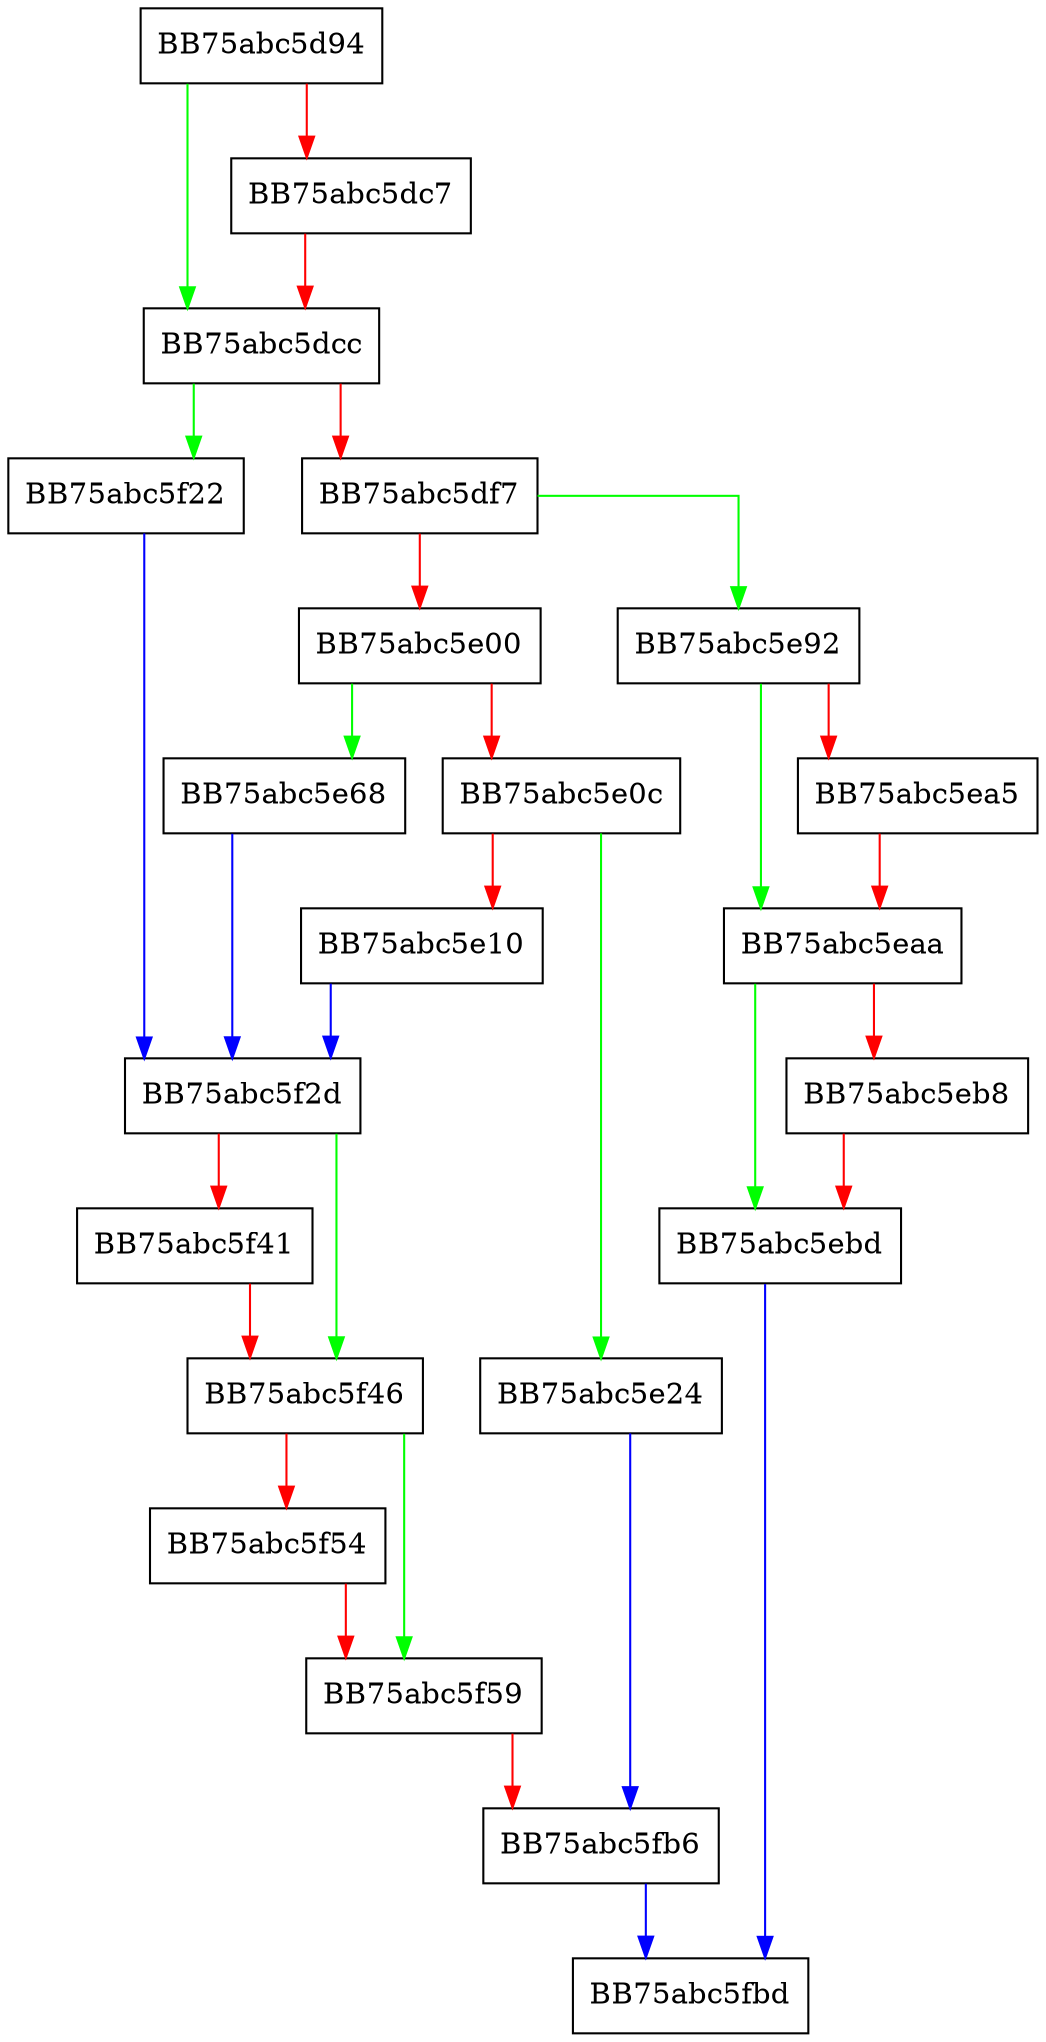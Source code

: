 digraph getop_ptr_MR {
  node [shape="box"];
  graph [splines=ortho];
  BB75abc5d94 -> BB75abc5dcc [color="green"];
  BB75abc5d94 -> BB75abc5dc7 [color="red"];
  BB75abc5dc7 -> BB75abc5dcc [color="red"];
  BB75abc5dcc -> BB75abc5f22 [color="green"];
  BB75abc5dcc -> BB75abc5df7 [color="red"];
  BB75abc5df7 -> BB75abc5e92 [color="green"];
  BB75abc5df7 -> BB75abc5e00 [color="red"];
  BB75abc5e00 -> BB75abc5e68 [color="green"];
  BB75abc5e00 -> BB75abc5e0c [color="red"];
  BB75abc5e0c -> BB75abc5e24 [color="green"];
  BB75abc5e0c -> BB75abc5e10 [color="red"];
  BB75abc5e10 -> BB75abc5f2d [color="blue"];
  BB75abc5e24 -> BB75abc5fb6 [color="blue"];
  BB75abc5e68 -> BB75abc5f2d [color="blue"];
  BB75abc5e92 -> BB75abc5eaa [color="green"];
  BB75abc5e92 -> BB75abc5ea5 [color="red"];
  BB75abc5ea5 -> BB75abc5eaa [color="red"];
  BB75abc5eaa -> BB75abc5ebd [color="green"];
  BB75abc5eaa -> BB75abc5eb8 [color="red"];
  BB75abc5eb8 -> BB75abc5ebd [color="red"];
  BB75abc5ebd -> BB75abc5fbd [color="blue"];
  BB75abc5f22 -> BB75abc5f2d [color="blue"];
  BB75abc5f2d -> BB75abc5f46 [color="green"];
  BB75abc5f2d -> BB75abc5f41 [color="red"];
  BB75abc5f41 -> BB75abc5f46 [color="red"];
  BB75abc5f46 -> BB75abc5f59 [color="green"];
  BB75abc5f46 -> BB75abc5f54 [color="red"];
  BB75abc5f54 -> BB75abc5f59 [color="red"];
  BB75abc5f59 -> BB75abc5fb6 [color="red"];
  BB75abc5fb6 -> BB75abc5fbd [color="blue"];
}